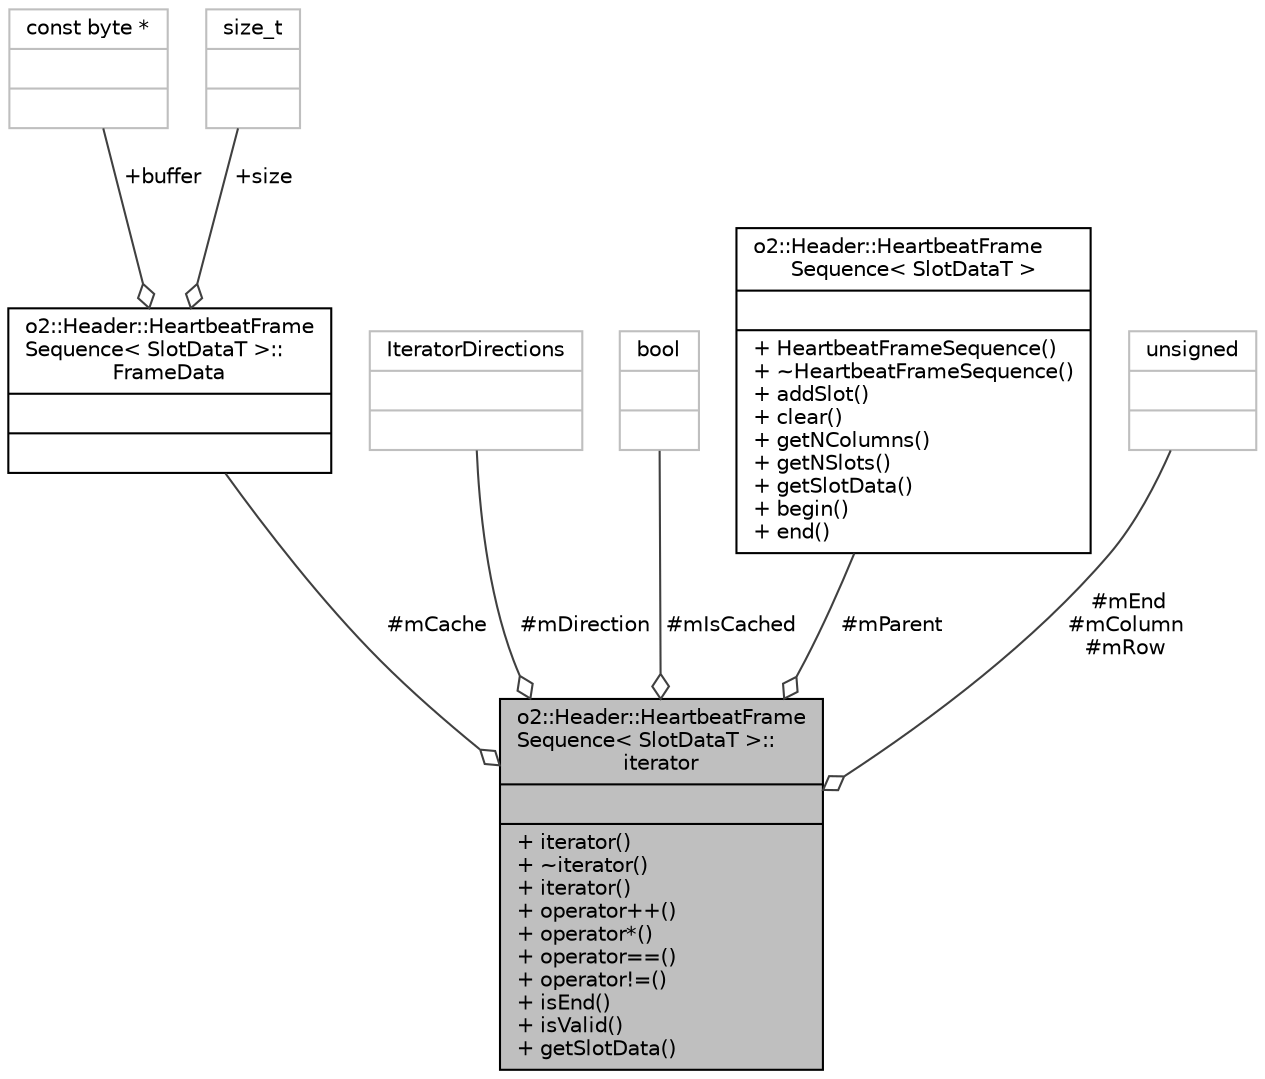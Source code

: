 digraph "o2::Header::HeartbeatFrameSequence&lt; SlotDataT &gt;::iterator"
{
 // INTERACTIVE_SVG=YES
  bgcolor="transparent";
  edge [fontname="Helvetica",fontsize="10",labelfontname="Helvetica",labelfontsize="10"];
  node [fontname="Helvetica",fontsize="10",shape=record];
  Node1 [label="{o2::Header::HeartbeatFrame\lSequence\< SlotDataT \>::\literator\n||+ iterator()\l+ ~iterator()\l+ iterator()\l+ operator++()\l+ operator*()\l+ operator==()\l+ operator!=()\l+ isEnd()\l+ isValid()\l+ getSlotData()\l}",height=0.2,width=0.4,color="black", fillcolor="grey75", style="filled" fontcolor="black"];
  Node2 -> Node1 [color="grey25",fontsize="10",style="solid",label=" #mCache" ,arrowhead="odiamond",fontname="Helvetica"];
  Node2 [label="{o2::Header::HeartbeatFrame\lSequence\< SlotDataT \>::\lFrameData\n||}",height=0.2,width=0.4,color="black",URL="$d5/d8c/structo2_1_1Header_1_1HeartbeatFrameSequence_1_1FrameData.html",tooltip="descriptor pointing to one frame "];
  Node3 -> Node2 [color="grey25",fontsize="10",style="solid",label=" +buffer" ,arrowhead="odiamond",fontname="Helvetica"];
  Node3 [label="{const byte *\n||}",height=0.2,width=0.4,color="grey75"];
  Node4 -> Node2 [color="grey25",fontsize="10",style="solid",label=" +size" ,arrowhead="odiamond",fontname="Helvetica"];
  Node4 [label="{size_t\n||}",height=0.2,width=0.4,color="grey75"];
  Node5 -> Node1 [color="grey25",fontsize="10",style="solid",label=" #mDirection" ,arrowhead="odiamond",fontname="Helvetica"];
  Node5 [label="{IteratorDirections\n||}",height=0.2,width=0.4,color="grey75"];
  Node6 -> Node1 [color="grey25",fontsize="10",style="solid",label=" #mIsCached" ,arrowhead="odiamond",fontname="Helvetica"];
  Node6 [label="{bool\n||}",height=0.2,width=0.4,color="grey75"];
  Node7 -> Node1 [color="grey25",fontsize="10",style="solid",label=" #mParent" ,arrowhead="odiamond",fontname="Helvetica"];
  Node7 [label="{o2::Header::HeartbeatFrame\lSequence\< SlotDataT \>\n||+ HeartbeatFrameSequence()\l+ ~HeartbeatFrameSequence()\l+ addSlot()\l+ clear()\l+ getNColumns()\l+ getNSlots()\l+ getSlotData()\l+ begin()\l+ end()\l}",height=0.2,width=0.4,color="black",URL="$dd/d39/classo2_1_1Header_1_1HeartbeatFrameSequence.html"];
  Node8 -> Node1 [color="grey25",fontsize="10",style="solid",label=" #mEnd\n#mColumn\n#mRow" ,arrowhead="odiamond",fontname="Helvetica"];
  Node8 [label="{unsigned\n||}",height=0.2,width=0.4,color="grey75"];
}
